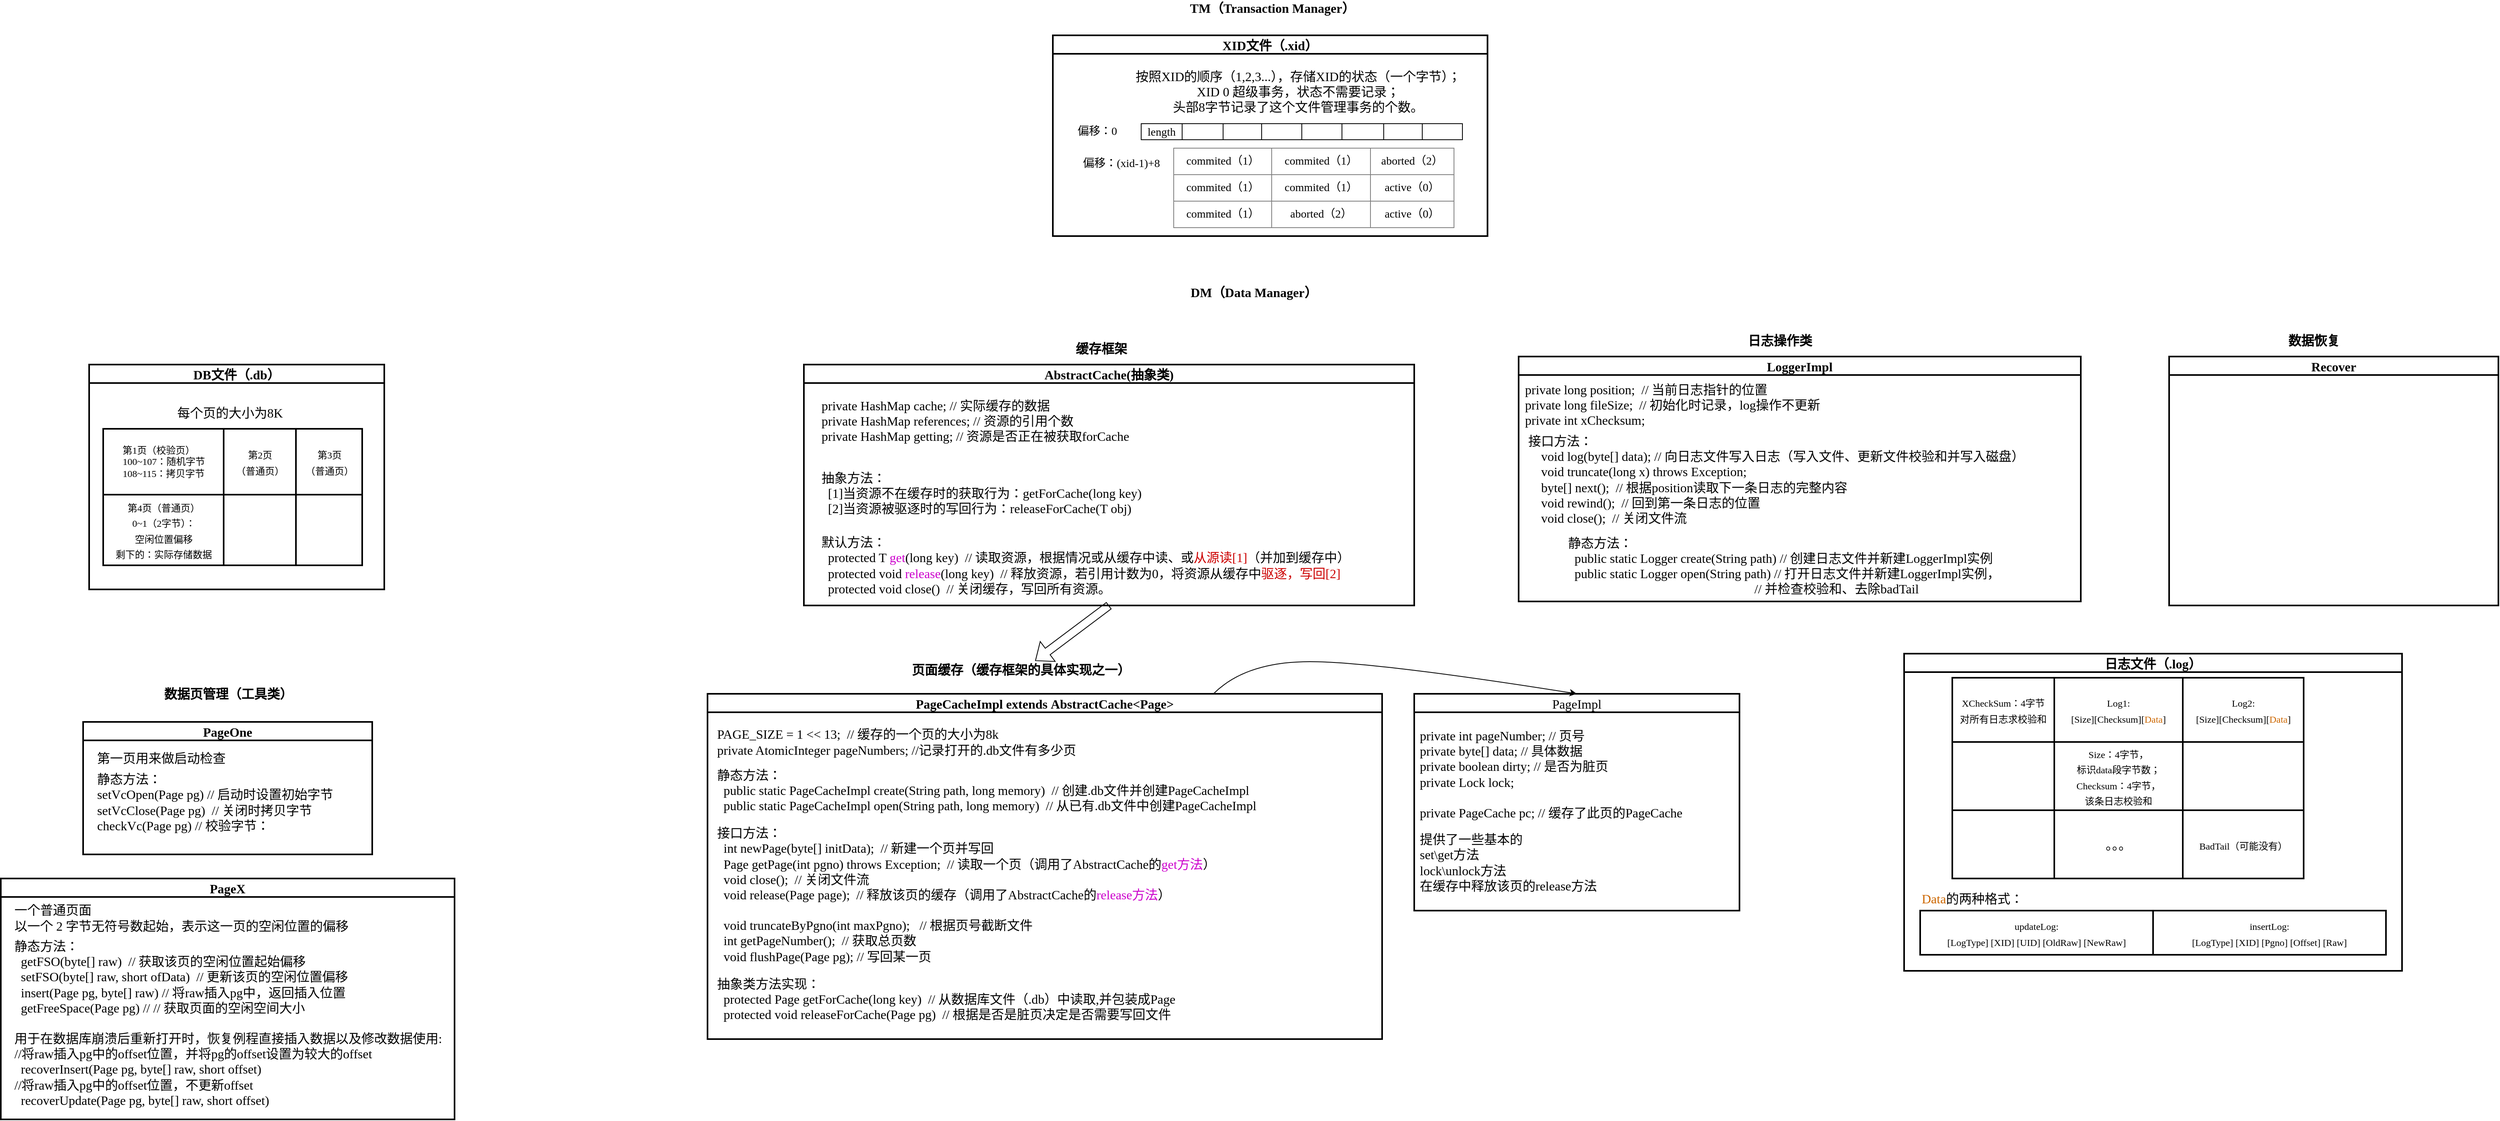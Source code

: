 <mxfile version="16.6.1" type="github">
  <diagram id="cRY_7gkTVNxFrMp_fR6s" name="第 1 页">
    <mxGraphModel dx="3076" dy="761" grid="1" gridSize="10" guides="1" tooltips="1" connect="1" arrows="1" fold="1" page="1" pageScale="1" pageWidth="827" pageHeight="1169" math="0" shadow="0">
      <root>
        <mxCell id="0" />
        <mxCell id="1" parent="0" />
        <mxCell id="aefCaqSCdMbnrOnTO0IQ-1" value="&lt;font style=&quot;font-size: 16px&quot; face=&quot;Verdana&quot;&gt;&lt;b&gt;TM（Transaction Manager）&lt;/b&gt;&lt;/font&gt;" style="text;html=1;align=center;verticalAlign=middle;resizable=0;points=[];autosize=1;strokeColor=none;fillColor=none;" vertex="1" parent="1">
          <mxGeometry x="-107" y="36" width="260" height="20" as="geometry" />
        </mxCell>
        <mxCell id="aefCaqSCdMbnrOnTO0IQ-2" value="XID文件（.xid）" style="swimlane;fontFamily=Verdana;fontSize=16;strokeWidth=2;" vertex="1" parent="1">
          <mxGeometry x="-250" y="80" width="541.25" height="250" as="geometry">
            <mxRectangle x="-170" y="120" width="160" height="23" as="alternateBounds" />
          </mxGeometry>
        </mxCell>
        <mxCell id="aefCaqSCdMbnrOnTO0IQ-4" value="&lt;table border=&quot;1&quot; width=&quot;100%&quot; style=&quot;width: 100% ; height: 100% ; border-collapse: collapse ; font-size: 14px&quot;&gt;&lt;tbody&gt;&lt;tr&gt;&lt;td align=&quot;center&quot;&gt;&lt;font style=&quot;font-size: 14px&quot;&gt;commited（1）&lt;/font&gt;&lt;/td&gt;&lt;td align=&quot;center&quot;&gt;&lt;font style=&quot;font-size: 14px&quot;&gt;commited&lt;/font&gt;（1）&lt;/td&gt;&lt;td align=&quot;center&quot;&gt;&lt;font style=&quot;font-size: 14px&quot;&gt;aborted&lt;/font&gt;（2）&lt;/td&gt;&lt;/tr&gt;&lt;tr&gt;&lt;td align=&quot;center&quot;&gt;commited（1）&lt;br&gt;&lt;/td&gt;&lt;td align=&quot;center&quot;&gt;commited（1）&lt;br&gt;&lt;/td&gt;&lt;td align=&quot;center&quot;&gt;&lt;font style=&quot;font-size: 14px&quot;&gt;active（0）&lt;/font&gt;&lt;/td&gt;&lt;/tr&gt;&lt;tr&gt;&lt;td align=&quot;center&quot;&gt;commited（1）&lt;br&gt;&lt;/td&gt;&lt;td align=&quot;center&quot;&gt;&lt;font style=&quot;font-size: 14px&quot;&gt;aborted（2）&lt;/font&gt;&lt;/td&gt;&lt;td align=&quot;center&quot;&gt;active（0）&lt;/td&gt;&lt;/tr&gt;&lt;/tbody&gt;&lt;/table&gt;" style="text;html=1;strokeColor=none;fillColor=none;overflow=fill;fontFamily=Verdana;fontSize=16;" vertex="1" parent="aefCaqSCdMbnrOnTO0IQ-2">
          <mxGeometry x="150" y="140" width="350" height="100" as="geometry" />
        </mxCell>
        <mxCell id="aefCaqSCdMbnrOnTO0IQ-3" value="按照XID的顺序（1,2,3...），存储XID的状态（一个字节）；&lt;br&gt;XID 0 超级事务，状态不需要记录；&lt;br&gt;头部8字节记录了这个文件管理事务的个数。" style="text;html=1;align=center;verticalAlign=middle;resizable=0;points=[];autosize=1;strokeColor=none;fillColor=none;fontSize=16;fontFamily=Verdana;" vertex="1" parent="aefCaqSCdMbnrOnTO0IQ-2">
          <mxGeometry x="75" y="40" width="460" height="60" as="geometry" />
        </mxCell>
        <mxCell id="aefCaqSCdMbnrOnTO0IQ-5" value="" style="shape=table;html=1;whiteSpace=wrap;startSize=0;container=1;collapsible=0;childLayout=tableLayout;fontFamily=Verdana;fontSize=14;" vertex="1" parent="aefCaqSCdMbnrOnTO0IQ-2">
          <mxGeometry x="110" y="110" width="400" height="20" as="geometry" />
        </mxCell>
        <mxCell id="aefCaqSCdMbnrOnTO0IQ-6" value="" style="shape=tableRow;horizontal=0;startSize=0;swimlaneHead=0;swimlaneBody=0;top=0;left=0;bottom=0;right=0;collapsible=0;dropTarget=0;fillColor=none;points=[[0,0.5],[1,0.5]];portConstraint=eastwest;fontFamily=Verdana;fontSize=14;" vertex="1" parent="aefCaqSCdMbnrOnTO0IQ-5">
          <mxGeometry width="400" height="20" as="geometry" />
        </mxCell>
        <mxCell id="aefCaqSCdMbnrOnTO0IQ-7" value="length" style="shape=partialRectangle;html=1;whiteSpace=wrap;connectable=0;fillColor=none;top=0;left=0;bottom=0;right=0;overflow=hidden;fontFamily=Verdana;fontSize=14;" vertex="1" parent="aefCaqSCdMbnrOnTO0IQ-6">
          <mxGeometry width="51" height="20" as="geometry">
            <mxRectangle width="51" height="20" as="alternateBounds" />
          </mxGeometry>
        </mxCell>
        <mxCell id="aefCaqSCdMbnrOnTO0IQ-18" style="shape=partialRectangle;html=1;whiteSpace=wrap;connectable=0;fillColor=none;top=0;left=0;bottom=0;right=0;overflow=hidden;fontFamily=Verdana;fontSize=14;" vertex="1" parent="aefCaqSCdMbnrOnTO0IQ-6">
          <mxGeometry x="51" width="51" height="20" as="geometry">
            <mxRectangle width="51" height="20" as="alternateBounds" />
          </mxGeometry>
        </mxCell>
        <mxCell id="aefCaqSCdMbnrOnTO0IQ-9" value="" style="shape=partialRectangle;html=1;whiteSpace=wrap;connectable=0;fillColor=none;top=0;left=0;bottom=0;right=0;overflow=hidden;fontFamily=Verdana;fontSize=14;" vertex="1" parent="aefCaqSCdMbnrOnTO0IQ-6">
          <mxGeometry x="102" width="48" height="20" as="geometry">
            <mxRectangle width="48" height="20" as="alternateBounds" />
          </mxGeometry>
        </mxCell>
        <mxCell id="aefCaqSCdMbnrOnTO0IQ-19" style="shape=partialRectangle;html=1;whiteSpace=wrap;connectable=0;fillColor=none;top=0;left=0;bottom=0;right=0;overflow=hidden;fontFamily=Verdana;fontSize=14;" vertex="1" parent="aefCaqSCdMbnrOnTO0IQ-6">
          <mxGeometry x="150" width="50" height="20" as="geometry">
            <mxRectangle width="50" height="20" as="alternateBounds" />
          </mxGeometry>
        </mxCell>
        <mxCell id="aefCaqSCdMbnrOnTO0IQ-20" style="shape=partialRectangle;html=1;whiteSpace=wrap;connectable=0;fillColor=none;top=0;left=0;bottom=0;right=0;overflow=hidden;fontFamily=Verdana;fontSize=14;" vertex="1" parent="aefCaqSCdMbnrOnTO0IQ-6">
          <mxGeometry x="200" width="50" height="20" as="geometry">
            <mxRectangle width="50" height="20" as="alternateBounds" />
          </mxGeometry>
        </mxCell>
        <mxCell id="aefCaqSCdMbnrOnTO0IQ-21" style="shape=partialRectangle;html=1;whiteSpace=wrap;connectable=0;fillColor=none;top=0;left=0;bottom=0;right=0;overflow=hidden;fontFamily=Verdana;fontSize=14;" vertex="1" parent="aefCaqSCdMbnrOnTO0IQ-6">
          <mxGeometry x="250" width="52" height="20" as="geometry">
            <mxRectangle width="52" height="20" as="alternateBounds" />
          </mxGeometry>
        </mxCell>
        <mxCell id="aefCaqSCdMbnrOnTO0IQ-22" style="shape=partialRectangle;html=1;whiteSpace=wrap;connectable=0;fillColor=none;top=0;left=0;bottom=0;right=0;overflow=hidden;fontFamily=Verdana;fontSize=14;" vertex="1" parent="aefCaqSCdMbnrOnTO0IQ-6">
          <mxGeometry x="302" width="48" height="20" as="geometry">
            <mxRectangle width="48" height="20" as="alternateBounds" />
          </mxGeometry>
        </mxCell>
        <mxCell id="aefCaqSCdMbnrOnTO0IQ-23" style="shape=partialRectangle;html=1;whiteSpace=wrap;connectable=0;fillColor=none;top=0;left=0;bottom=0;right=0;overflow=hidden;fontFamily=Verdana;fontSize=14;" vertex="1" parent="aefCaqSCdMbnrOnTO0IQ-6">
          <mxGeometry x="350" width="50" height="20" as="geometry">
            <mxRectangle width="50" height="20" as="alternateBounds" />
          </mxGeometry>
        </mxCell>
        <mxCell id="aefCaqSCdMbnrOnTO0IQ-24" value="偏移：(xid-1)+8" style="text;html=1;align=center;verticalAlign=middle;resizable=0;points=[];autosize=1;strokeColor=none;fillColor=none;fontSize=14;fontFamily=Verdana;" vertex="1" parent="aefCaqSCdMbnrOnTO0IQ-2">
          <mxGeometry x="20" y="150" width="130" height="20" as="geometry" />
        </mxCell>
        <mxCell id="aefCaqSCdMbnrOnTO0IQ-25" value="偏移：0" style="text;html=1;align=center;verticalAlign=middle;resizable=0;points=[];autosize=1;strokeColor=none;fillColor=none;fontSize=14;fontFamily=Verdana;" vertex="1" parent="aefCaqSCdMbnrOnTO0IQ-2">
          <mxGeometry x="20" y="110" width="70" height="20" as="geometry" />
        </mxCell>
        <mxCell id="aefCaqSCdMbnrOnTO0IQ-27" value="&lt;font style=&quot;font-size: 16px&quot; face=&quot;Verdana&quot;&gt;&lt;b&gt;DM（Data Manager）&lt;/b&gt;&lt;/font&gt;" style="text;html=1;align=center;verticalAlign=middle;resizable=0;points=[];autosize=1;strokeColor=none;fillColor=none;" vertex="1" parent="1">
          <mxGeometry x="-100" y="390" width="200" height="20" as="geometry" />
        </mxCell>
        <mxCell id="aefCaqSCdMbnrOnTO0IQ-28" value="&lt;font style=&quot;font-size: 16px&quot;&gt;&lt;b&gt;缓存框架&lt;/b&gt;&lt;/font&gt;" style="text;html=1;align=center;verticalAlign=middle;resizable=0;points=[];autosize=1;strokeColor=none;fillColor=none;fontSize=14;fontFamily=Verdana;" vertex="1" parent="1">
          <mxGeometry x="-230" y="460" width="80" height="20" as="geometry" />
        </mxCell>
        <mxCell id="aefCaqSCdMbnrOnTO0IQ-30" value="AbstractCache(抽象类)" style="swimlane;fontFamily=Verdana;fontSize=16;strokeWidth=2;align=center;" vertex="1" parent="1">
          <mxGeometry x="-560" y="490" width="760" height="300" as="geometry" />
        </mxCell>
        <mxCell id="aefCaqSCdMbnrOnTO0IQ-34" value="抽象方法：&lt;br&gt;&amp;nbsp; [1]当资源不在缓存时的获取行为：getForCache(long key)&lt;br&gt;&amp;nbsp; [2]当资源被驱逐时的写回行为：releaseForCache(T obj)" style="text;html=1;align=left;verticalAlign=middle;resizable=0;points=[];autosize=1;strokeColor=none;fillColor=none;fontSize=16;fontFamily=Verdana;" vertex="1" parent="aefCaqSCdMbnrOnTO0IQ-30">
          <mxGeometry x="20" y="130" width="460" height="60" as="geometry" />
        </mxCell>
        <mxCell id="aefCaqSCdMbnrOnTO0IQ-35" value="private HashMap cache;                     // 实际缓存的数据&lt;br&gt;private HashMap references;          // 资源的引用个数&lt;br&gt;private HashMap getting;             // 资源是否正在被获取forCache" style="text;html=1;align=left;verticalAlign=middle;resizable=0;points=[];autosize=1;strokeColor=none;fillColor=none;fontSize=16;fontFamily=Verdana;" vertex="1" parent="aefCaqSCdMbnrOnTO0IQ-30">
          <mxGeometry x="20" y="40" width="460" height="60" as="geometry" />
        </mxCell>
        <mxCell id="aefCaqSCdMbnrOnTO0IQ-36" value="默认方法：&lt;br&gt;&amp;nbsp; protected T &lt;font color=&quot;#cc00cc&quot;&gt;get&lt;/font&gt;(long key)&amp;nbsp; // 读取资源，根据情况或从缓存中读、或&lt;font color=&quot;#cc0000&quot;&gt;从源读[1]&lt;/font&gt;（并加到缓存中）&lt;br&gt;&amp;nbsp; protected void &lt;font color=&quot;#cc00cc&quot;&gt;release&lt;/font&gt;(long key)&amp;nbsp; // 释放资源，若引用计数为0，将资源从缓存中&lt;font color=&quot;#cc0000&quot;&gt;驱逐，写回[2]&lt;/font&gt;&lt;br&gt;&amp;nbsp; protected void close()&amp;nbsp; // 关闭缓存，写回所有资源。" style="text;html=1;align=left;verticalAlign=middle;resizable=0;points=[];autosize=1;strokeColor=none;fillColor=none;fontSize=16;fontFamily=Verdana;" vertex="1" parent="aefCaqSCdMbnrOnTO0IQ-30">
          <mxGeometry x="20" y="210" width="740" height="80" as="geometry" />
        </mxCell>
        <mxCell id="aefCaqSCdMbnrOnTO0IQ-37" value="&lt;font style=&quot;font-size: 16px&quot;&gt;&lt;b&gt;页面缓存（&lt;/b&gt;&lt;b&gt;缓存框架的具体实现之一&lt;/b&gt;&lt;b&gt;）&lt;/b&gt;&lt;/font&gt;" style="text;html=1;align=center;verticalAlign=middle;resizable=0;points=[];autosize=1;strokeColor=none;fillColor=none;fontSize=14;fontFamily=Verdana;" vertex="1" parent="1">
          <mxGeometry x="-435" y="860" width="290" height="20" as="geometry" />
        </mxCell>
        <mxCell id="aefCaqSCdMbnrOnTO0IQ-38" value="PageCacheImpl extends AbstractCache&lt;Page&gt;" style="swimlane;fontFamily=Verdana;fontSize=16;fontColor=#000000;strokeWidth=2;fontStyle=1" vertex="1" parent="1">
          <mxGeometry x="-680" y="900" width="840" height="430" as="geometry" />
        </mxCell>
        <mxCell id="aefCaqSCdMbnrOnTO0IQ-45" value="接口方法：&lt;br&gt;&amp;nbsp; int newPage(byte[] initData);&amp;nbsp; // 新建一个页并写回&lt;br&gt;&amp;nbsp; Page getPage(int pgno) throws Exception;&amp;nbsp; // 读取一个页（调用了AbstractCache的&lt;font color=&quot;#cc00cc&quot;&gt;get方法&lt;/font&gt;）&lt;br&gt;&amp;nbsp; void close();&amp;nbsp; // 关闭文件流&lt;br&gt;&amp;nbsp; void release(Page page);&amp;nbsp; // 释放该页的缓存（调用了AbstractCache的&lt;font color=&quot;#cc00cc&quot;&gt;release方法&lt;/font&gt;）&lt;br&gt; &lt;br&gt;&amp;nbsp; void truncateByPgno(int maxPgno);&amp;nbsp; &amp;nbsp;// 根据页号截断文件&lt;br&gt;&amp;nbsp; int getPageNumber();&amp;nbsp; // 获取总页数&lt;br&gt;&amp;nbsp; void flushPage(Page pg); // 写回某一页" style="text;html=1;align=left;verticalAlign=middle;resizable=0;points=[];autosize=1;strokeColor=none;fillColor=none;fontSize=16;fontFamily=Verdana;fontColor=#000000;" vertex="1" parent="aefCaqSCdMbnrOnTO0IQ-38">
          <mxGeometry x="10" y="160" width="750" height="180" as="geometry" />
        </mxCell>
        <mxCell id="aefCaqSCdMbnrOnTO0IQ-46" value="&lt;div&gt;&lt;span style=&quot;color: rgb(0 , 0 , 0)&quot;&gt;抽象类方法实现：&lt;/span&gt;&lt;/div&gt;&lt;font color=&quot;#000000&quot;&gt;&lt;div&gt;&lt;span&gt;&amp;nbsp; protected Page getForCache(long key)&amp;nbsp; // 从数据库文件（.db）中读取,并包装成Page&lt;/span&gt;&lt;/div&gt;&lt;div&gt;&lt;span&gt;&amp;nbsp; protected void releaseForCache(Page pg)&amp;nbsp; // 根据是否是脏页决定是否需要写回文件&lt;br&gt;&lt;/span&gt;&lt;/div&gt;&lt;/font&gt;" style="text;html=1;align=left;verticalAlign=middle;resizable=0;points=[];autosize=1;strokeColor=none;fillColor=none;fontSize=16;fontFamily=Verdana;fontColor=#CC00CC;" vertex="1" parent="aefCaqSCdMbnrOnTO0IQ-38">
          <mxGeometry x="10" y="350" width="680" height="60" as="geometry" />
        </mxCell>
        <mxCell id="aefCaqSCdMbnrOnTO0IQ-47" value="&lt;font style=&quot;font-size: 16px&quot;&gt;PAGE_SIZE = 1 &amp;lt;&amp;lt; 13;&amp;nbsp; // 缓存的一个页的大小为8k&lt;br&gt;private AtomicInteger pageNumbers; //记录打开的.db文件有多少页&lt;/font&gt;" style="text;html=1;align=left;verticalAlign=middle;resizable=0;points=[];autosize=1;strokeColor=none;fillColor=none;fontSize=16;fontFamily=Verdana;fontColor=#000000;" vertex="1" parent="aefCaqSCdMbnrOnTO0IQ-38">
          <mxGeometry x="10" y="40" width="540" height="40" as="geometry" />
        </mxCell>
        <mxCell id="aefCaqSCdMbnrOnTO0IQ-48" value="静态方法：&lt;br&gt;&amp;nbsp; public static PageCacheImpl create(String path, long memory)&amp;nbsp; // 创建.db文件并创建PageCacheImpl&lt;br&gt;&amp;nbsp; public static PageCacheImpl open(String path, long memory)&amp;nbsp; // 从已有.db文件中创建PageCacheImpl" style="text;html=1;align=left;verticalAlign=middle;resizable=0;points=[];autosize=1;strokeColor=none;fillColor=none;fontSize=16;fontFamily=Verdana;fontColor=#000000;" vertex="1" parent="aefCaqSCdMbnrOnTO0IQ-38">
          <mxGeometry x="10" y="90" width="830" height="60" as="geometry" />
        </mxCell>
        <mxCell id="aefCaqSCdMbnrOnTO0IQ-39" value="PageImpl" style="swimlane;fontFamily=Verdana;fontSize=16;fontColor=#000000;strokeWidth=2;fontStyle=0;spacing=2;" vertex="1" parent="1">
          <mxGeometry x="200" y="900" width="405" height="270" as="geometry">
            <mxRectangle x="200" y="900" width="110" height="30" as="alternateBounds" />
          </mxGeometry>
        </mxCell>
        <mxCell id="aefCaqSCdMbnrOnTO0IQ-40" value="    private int pageNumber; // 页号&lt;br&gt;    private byte[] data; // 具体数据&lt;br&gt;    private boolean dirty; // 是否为脏页&lt;br&gt;    private Lock lock;&amp;nbsp;&lt;br&gt; &lt;br&gt;    private PageCache pc; // 缓存了此页的PageCache" style="text;html=1;align=left;verticalAlign=middle;resizable=0;points=[];autosize=1;strokeColor=none;fillColor=none;fontSize=16;fontFamily=Verdana;fontColor=#000000;" vertex="1" parent="aefCaqSCdMbnrOnTO0IQ-39">
          <mxGeometry x="5" y="40" width="400" height="120" as="geometry" />
        </mxCell>
        <mxCell id="aefCaqSCdMbnrOnTO0IQ-41" value="提供了一些基本的&lt;br&gt;set\get方法&lt;br&gt;lock\unlock方法&lt;br&gt;在缓存中释放该页的release方法" style="text;html=1;align=left;verticalAlign=middle;resizable=0;points=[];autosize=1;strokeColor=none;fillColor=none;fontSize=16;fontFamily=Verdana;fontColor=#000000;" vertex="1" parent="aefCaqSCdMbnrOnTO0IQ-39">
          <mxGeometry x="5" y="170" width="250" height="80" as="geometry" />
        </mxCell>
        <mxCell id="aefCaqSCdMbnrOnTO0IQ-43" value="" style="curved=1;endArrow=classic;html=1;rounded=0;fontFamily=Verdana;fontSize=16;fontColor=#000000;exitX=0.75;exitY=0;exitDx=0;exitDy=0;entryX=0.5;entryY=0;entryDx=0;entryDy=0;" edge="1" parent="1" source="aefCaqSCdMbnrOnTO0IQ-38" target="aefCaqSCdMbnrOnTO0IQ-39">
          <mxGeometry width="50" height="50" relative="1" as="geometry">
            <mxPoint x="-260" y="1030" as="sourcePoint" />
            <mxPoint x="230" y="900" as="targetPoint" />
            <Array as="points">
              <mxPoint x="-10" y="860" />
              <mxPoint x="150" y="860" />
            </Array>
          </mxGeometry>
        </mxCell>
        <mxCell id="aefCaqSCdMbnrOnTO0IQ-44" value="" style="shape=flexArrow;endArrow=classic;html=1;rounded=0;fontFamily=Verdana;fontSize=16;fontColor=#000000;exitX=0.5;exitY=1;exitDx=0;exitDy=0;entryX=0.562;entryY=-0.05;entryDx=0;entryDy=0;entryPerimeter=0;" edge="1" parent="1" source="aefCaqSCdMbnrOnTO0IQ-30" target="aefCaqSCdMbnrOnTO0IQ-37">
          <mxGeometry width="50" height="50" relative="1" as="geometry">
            <mxPoint x="-160" y="830" as="sourcePoint" />
            <mxPoint x="-90" y="850" as="targetPoint" />
          </mxGeometry>
        </mxCell>
        <mxCell id="aefCaqSCdMbnrOnTO0IQ-49" value="&lt;span style=&quot;font-size: 16px&quot;&gt;&lt;b&gt;数据页管理（工具类）&lt;/b&gt;&lt;/span&gt;" style="text;html=1;align=center;verticalAlign=middle;resizable=0;points=[];autosize=1;strokeColor=none;fillColor=none;fontSize=14;fontFamily=Verdana;" vertex="1" parent="1">
          <mxGeometry x="-1367.5" y="890" width="180" height="20" as="geometry" />
        </mxCell>
        <mxCell id="aefCaqSCdMbnrOnTO0IQ-50" value="PageOne" style="swimlane;fontFamily=Verdana;fontSize=16;fontColor=#000000;strokeWidth=2;" vertex="1" parent="1">
          <mxGeometry x="-1457.5" y="935" width="360" height="165" as="geometry" />
        </mxCell>
        <mxCell id="aefCaqSCdMbnrOnTO0IQ-52" value="&lt;div&gt;&lt;span&gt;静态方法：&lt;/span&gt;&lt;/div&gt;setVcOpen(Page pg) // 启动时设置初始字节&lt;br&gt;setVcClose(Page pg)&amp;nbsp; //&amp;nbsp;关闭时拷贝字节&lt;br&gt;checkVc(Page pg) //&amp;nbsp;校验字节：" style="text;html=1;align=left;verticalAlign=middle;resizable=0;points=[];autosize=1;strokeColor=none;fillColor=none;fontSize=16;fontFamily=Verdana;fontColor=#000000;" vertex="1" parent="aefCaqSCdMbnrOnTO0IQ-50">
          <mxGeometry x="15" y="60" width="350" height="80" as="geometry" />
        </mxCell>
        <mxCell id="aefCaqSCdMbnrOnTO0IQ-53" value="第一页用来做启动检查" style="text;html=1;align=left;verticalAlign=middle;resizable=0;points=[];autosize=1;strokeColor=none;fillColor=none;fontSize=16;fontFamily=Verdana;fontColor=#000000;" vertex="1" parent="aefCaqSCdMbnrOnTO0IQ-50">
          <mxGeometry x="15" y="35" width="180" height="20" as="geometry" />
        </mxCell>
        <mxCell id="aefCaqSCdMbnrOnTO0IQ-51" value="PageX" style="swimlane;fontFamily=Verdana;fontSize=16;fontColor=#000000;strokeWidth=2;" vertex="1" parent="1">
          <mxGeometry x="-1560" y="1130" width="565" height="300" as="geometry" />
        </mxCell>
        <mxCell id="aefCaqSCdMbnrOnTO0IQ-54" value="一个普通页面&lt;br&gt;以一个 2 字节无符号数起始，表示这一页的空闲位置的偏移" style="text;html=1;align=left;verticalAlign=middle;resizable=0;points=[];autosize=1;strokeColor=none;fillColor=none;fontSize=16;fontFamily=Verdana;fontColor=#000000;" vertex="1" parent="aefCaqSCdMbnrOnTO0IQ-51">
          <mxGeometry x="15" y="29" width="440" height="40" as="geometry" />
        </mxCell>
        <mxCell id="aefCaqSCdMbnrOnTO0IQ-55" value="静态方法：&lt;br&gt;&amp;nbsp; getFSO(byte[] raw)&amp;nbsp; // 获取该页的空闲位置起始偏移&lt;br&gt;&amp;nbsp; setFSO(byte[] raw, short ofData)&amp;nbsp; // 更新该页的空闲位置偏移&lt;br&gt;&amp;nbsp; insert(Page pg, byte[] raw)&amp;nbsp;// 将raw插入pg中，返回插入位置&lt;br&gt;&amp;nbsp; getFreeSpace(Page pg) //&amp;nbsp;// 获取页面的空闲空间大小&lt;br&gt;&lt;br&gt;用于在数据库崩溃后重新打开时，恢复例程直接插入数据以及修改数据使用:&lt;br&gt;//将raw插入pg中的offset位置，并将pg的offset设置为较大的offset&lt;br&gt;&amp;nbsp; recoverInsert(Page pg, byte[] raw, short offset)&amp;nbsp;&lt;br&gt;//将raw插入pg中的offset位置，不更新offset&lt;br&gt;&amp;nbsp; recoverUpdate(Page pg, byte[] raw, short offset)" style="text;html=1;align=left;verticalAlign=middle;resizable=0;points=[];autosize=1;strokeColor=none;fillColor=none;fontSize=16;fontFamily=Verdana;fontColor=#000000;" vertex="1" parent="aefCaqSCdMbnrOnTO0IQ-51">
          <mxGeometry x="15" y="75" width="550" height="210" as="geometry" />
        </mxCell>
        <mxCell id="aefCaqSCdMbnrOnTO0IQ-56" value="DB文件（.db）" style="swimlane;fontFamily=Verdana;fontSize=16;fontColor=#000000;strokeWidth=2;" vertex="1" parent="1">
          <mxGeometry x="-1450" y="490" width="367.5" height="280" as="geometry" />
        </mxCell>
        <mxCell id="aefCaqSCdMbnrOnTO0IQ-57" value="" style="shape=table;html=1;whiteSpace=wrap;startSize=0;container=1;collapsible=0;childLayout=tableLayout;fontFamily=Verdana;fontSize=16;fontColor=#000000;strokeWidth=2;" vertex="1" parent="aefCaqSCdMbnrOnTO0IQ-56">
          <mxGeometry x="17.5" y="80" width="322.5" height="170" as="geometry" />
        </mxCell>
        <mxCell id="aefCaqSCdMbnrOnTO0IQ-58" value="" style="shape=tableRow;horizontal=0;startSize=0;swimlaneHead=0;swimlaneBody=0;top=0;left=0;bottom=0;right=0;collapsible=0;dropTarget=0;fillColor=none;points=[[0,0.5],[1,0.5]];portConstraint=eastwest;fontFamily=Verdana;fontSize=16;fontColor=#000000;strokeWidth=2;" vertex="1" parent="aefCaqSCdMbnrOnTO0IQ-57">
          <mxGeometry width="322.5" height="82" as="geometry" />
        </mxCell>
        <mxCell id="aefCaqSCdMbnrOnTO0IQ-59" value="&lt;div style=&quot;text-align: left ; font-size: 12px&quot;&gt;&lt;span&gt;第1页（校验页）&lt;/span&gt;&lt;span&gt;&lt;br&gt;&lt;/span&gt;&lt;/div&gt;&lt;div style=&quot;text-align: left ; font-size: 12px&quot;&gt;&lt;span&gt;100~107：随机字节&lt;/span&gt;&lt;br&gt;&lt;/div&gt;&lt;div style=&quot;text-align: left ; font-size: 12px&quot;&gt;&lt;span&gt;108~115：拷贝字节&lt;/span&gt;&lt;/div&gt;" style="shape=partialRectangle;html=1;whiteSpace=wrap;connectable=0;fillColor=none;top=0;left=0;bottom=0;right=0;overflow=hidden;fontFamily=Verdana;fontSize=16;fontColor=#000000;strokeWidth=2;" vertex="1" parent="aefCaqSCdMbnrOnTO0IQ-58">
          <mxGeometry width="150" height="82" as="geometry">
            <mxRectangle width="150" height="82" as="alternateBounds" />
          </mxGeometry>
        </mxCell>
        <mxCell id="aefCaqSCdMbnrOnTO0IQ-60" value="&lt;span style=&quot;font-size: 12px ; text-align: left&quot;&gt;第2页&lt;br&gt;（普通页）&lt;/span&gt;" style="shape=partialRectangle;html=1;whiteSpace=wrap;connectable=0;fillColor=none;top=0;left=0;bottom=0;right=0;overflow=hidden;fontFamily=Verdana;fontSize=16;fontColor=#000000;strokeWidth=2;" vertex="1" parent="aefCaqSCdMbnrOnTO0IQ-58">
          <mxGeometry x="150" width="90" height="82" as="geometry">
            <mxRectangle width="90" height="82" as="alternateBounds" />
          </mxGeometry>
        </mxCell>
        <mxCell id="aefCaqSCdMbnrOnTO0IQ-61" value="&lt;span style=&quot;font-size: 12px ; text-align: left&quot;&gt;第3页&lt;br&gt;（普通页）&lt;/span&gt;" style="shape=partialRectangle;html=1;whiteSpace=wrap;connectable=0;fillColor=none;top=0;left=0;bottom=0;right=0;overflow=hidden;fontFamily=Verdana;fontSize=16;fontColor=#000000;strokeWidth=2;" vertex="1" parent="aefCaqSCdMbnrOnTO0IQ-58">
          <mxGeometry x="240" width="83" height="82" as="geometry">
            <mxRectangle width="83" height="82" as="alternateBounds" />
          </mxGeometry>
        </mxCell>
        <mxCell id="aefCaqSCdMbnrOnTO0IQ-62" value="" style="shape=tableRow;horizontal=0;startSize=0;swimlaneHead=0;swimlaneBody=0;top=0;left=0;bottom=0;right=0;collapsible=0;dropTarget=0;fillColor=none;points=[[0,0.5],[1,0.5]];portConstraint=eastwest;fontFamily=Verdana;fontSize=16;fontColor=#000000;strokeWidth=2;" vertex="1" parent="aefCaqSCdMbnrOnTO0IQ-57">
          <mxGeometry y="82" width="322.5" height="88" as="geometry" />
        </mxCell>
        <mxCell id="aefCaqSCdMbnrOnTO0IQ-63" value="&lt;span style=&quot;font-size: 12px ; text-align: left&quot;&gt;第4页（普通页）&lt;/span&gt;&lt;span style=&quot;font-size: 12px&quot;&gt;&lt;br&gt;0~1（2字节）：&lt;br&gt;空闲位置偏移&lt;br&gt;剩下的：实际存储数据&lt;br&gt;&lt;/span&gt;" style="shape=partialRectangle;html=1;whiteSpace=wrap;connectable=0;fillColor=none;top=0;left=0;bottom=0;right=0;overflow=hidden;fontFamily=Verdana;fontSize=16;fontColor=#000000;strokeWidth=2;align=center;" vertex="1" parent="aefCaqSCdMbnrOnTO0IQ-62">
          <mxGeometry width="150" height="88" as="geometry">
            <mxRectangle width="150" height="88" as="alternateBounds" />
          </mxGeometry>
        </mxCell>
        <mxCell id="aefCaqSCdMbnrOnTO0IQ-64" value="" style="shape=partialRectangle;html=1;whiteSpace=wrap;connectable=0;fillColor=none;top=0;left=0;bottom=0;right=0;overflow=hidden;fontFamily=Verdana;fontSize=16;fontColor=#000000;strokeWidth=2;" vertex="1" parent="aefCaqSCdMbnrOnTO0IQ-62">
          <mxGeometry x="150" width="90" height="88" as="geometry">
            <mxRectangle width="90" height="88" as="alternateBounds" />
          </mxGeometry>
        </mxCell>
        <mxCell id="aefCaqSCdMbnrOnTO0IQ-65" value="" style="shape=partialRectangle;html=1;whiteSpace=wrap;connectable=0;fillColor=none;top=0;left=0;bottom=0;right=0;overflow=hidden;fontFamily=Verdana;fontSize=16;fontColor=#000000;strokeWidth=2;" vertex="1" parent="aefCaqSCdMbnrOnTO0IQ-62">
          <mxGeometry x="240" width="83" height="88" as="geometry">
            <mxRectangle width="83" height="88" as="alternateBounds" />
          </mxGeometry>
        </mxCell>
        <mxCell id="aefCaqSCdMbnrOnTO0IQ-70" value="每个页的大小为8K" style="text;html=1;align=center;verticalAlign=middle;resizable=0;points=[];autosize=1;strokeColor=none;fillColor=none;fontSize=16;fontFamily=Verdana;fontColor=#000000;" vertex="1" parent="aefCaqSCdMbnrOnTO0IQ-56">
          <mxGeometry x="100" y="50" width="150" height="20" as="geometry" />
        </mxCell>
        <mxCell id="aefCaqSCdMbnrOnTO0IQ-75" value="日志文件（.log）" style="swimlane;fontFamily=Verdana;fontSize=16;fontColor=#000000;strokeWidth=2;" vertex="1" parent="1">
          <mxGeometry x="810" y="850" width="620" height="395" as="geometry" />
        </mxCell>
        <mxCell id="aefCaqSCdMbnrOnTO0IQ-76" value="" style="shape=table;html=1;whiteSpace=wrap;startSize=0;container=1;collapsible=0;childLayout=tableLayout;fontFamily=Verdana;fontSize=16;fontColor=#000000;strokeWidth=2;" vertex="1" parent="aefCaqSCdMbnrOnTO0IQ-75">
          <mxGeometry x="60" y="30" width="437.5" height="250" as="geometry" />
        </mxCell>
        <mxCell id="aefCaqSCdMbnrOnTO0IQ-77" value="" style="shape=tableRow;horizontal=0;startSize=0;swimlaneHead=0;swimlaneBody=0;top=0;left=0;bottom=0;right=0;collapsible=0;dropTarget=0;fillColor=none;points=[[0,0.5],[1,0.5]];portConstraint=eastwest;fontFamily=Verdana;fontSize=16;fontColor=#000000;strokeWidth=2;" vertex="1" parent="aefCaqSCdMbnrOnTO0IQ-76">
          <mxGeometry width="437.5" height="80" as="geometry" />
        </mxCell>
        <mxCell id="aefCaqSCdMbnrOnTO0IQ-78" value="&lt;font style=&quot;font-size: 12px&quot;&gt;XCheckSum：4字节&lt;br&gt;对所有日志求校验和&lt;/font&gt;" style="shape=partialRectangle;html=1;whiteSpace=wrap;connectable=0;fillColor=none;top=0;left=0;bottom=0;right=0;overflow=hidden;fontFamily=Verdana;fontSize=16;fontColor=#000000;strokeWidth=2;" vertex="1" parent="aefCaqSCdMbnrOnTO0IQ-77">
          <mxGeometry width="127" height="80" as="geometry">
            <mxRectangle width="127" height="80" as="alternateBounds" />
          </mxGeometry>
        </mxCell>
        <mxCell id="aefCaqSCdMbnrOnTO0IQ-79" value="&lt;font style=&quot;font-size: 12px&quot;&gt;Log1:&lt;br&gt;[Size][Checksum][&lt;font color=&quot;#cc6600&quot;&gt;Data&lt;/font&gt;]&lt;/font&gt;" style="shape=partialRectangle;html=1;whiteSpace=wrap;connectable=0;fillColor=none;top=0;left=0;bottom=0;right=0;overflow=hidden;fontFamily=Verdana;fontSize=16;fontColor=#000000;strokeWidth=2;" vertex="1" parent="aefCaqSCdMbnrOnTO0IQ-77">
          <mxGeometry x="127" width="160" height="80" as="geometry">
            <mxRectangle width="160" height="80" as="alternateBounds" />
          </mxGeometry>
        </mxCell>
        <mxCell id="aefCaqSCdMbnrOnTO0IQ-80" value="&lt;span style=&quot;font-size: 12px&quot;&gt;Log2:&lt;/span&gt;&lt;br style=&quot;font-size: 12px&quot;&gt;&lt;span style=&quot;font-size: 12px&quot;&gt;[Size][Checksum][&lt;font color=&quot;#cc6600&quot;&gt;Data&lt;/font&gt;]&lt;/span&gt;" style="shape=partialRectangle;html=1;whiteSpace=wrap;connectable=0;fillColor=none;top=0;left=0;bottom=0;right=0;overflow=hidden;fontFamily=Verdana;fontSize=16;fontColor=#000000;strokeWidth=2;" vertex="1" parent="aefCaqSCdMbnrOnTO0IQ-77">
          <mxGeometry x="287" width="151" height="80" as="geometry">
            <mxRectangle width="151" height="80" as="alternateBounds" />
          </mxGeometry>
        </mxCell>
        <mxCell id="aefCaqSCdMbnrOnTO0IQ-81" value="" style="shape=tableRow;horizontal=0;startSize=0;swimlaneHead=0;swimlaneBody=0;top=0;left=0;bottom=0;right=0;collapsible=0;dropTarget=0;fillColor=none;points=[[0,0.5],[1,0.5]];portConstraint=eastwest;fontFamily=Verdana;fontSize=16;fontColor=#000000;strokeWidth=2;" vertex="1" parent="aefCaqSCdMbnrOnTO0IQ-76">
          <mxGeometry y="80" width="437.5" height="85" as="geometry" />
        </mxCell>
        <mxCell id="aefCaqSCdMbnrOnTO0IQ-82" value="" style="shape=partialRectangle;html=1;whiteSpace=wrap;connectable=0;fillColor=none;top=0;left=0;bottom=0;right=0;overflow=hidden;fontFamily=Verdana;fontSize=16;fontColor=#000000;strokeWidth=2;" vertex="1" parent="aefCaqSCdMbnrOnTO0IQ-81">
          <mxGeometry width="127" height="85" as="geometry">
            <mxRectangle width="127" height="85" as="alternateBounds" />
          </mxGeometry>
        </mxCell>
        <mxCell id="aefCaqSCdMbnrOnTO0IQ-83" value="&lt;font style=&quot;font-size: 12px&quot;&gt;Size：4字节，&lt;br&gt;标识data段字节数；&lt;br&gt;Checksum：4字节，&lt;br&gt;该条日志校验和&lt;/font&gt;" style="shape=partialRectangle;html=1;whiteSpace=wrap;connectable=0;fillColor=none;top=0;left=0;bottom=0;right=0;overflow=hidden;fontFamily=Verdana;fontSize=16;fontColor=#000000;strokeWidth=2;" vertex="1" parent="aefCaqSCdMbnrOnTO0IQ-81">
          <mxGeometry x="127" width="160" height="85" as="geometry">
            <mxRectangle width="160" height="85" as="alternateBounds" />
          </mxGeometry>
        </mxCell>
        <mxCell id="aefCaqSCdMbnrOnTO0IQ-84" value="" style="shape=partialRectangle;html=1;whiteSpace=wrap;connectable=0;fillColor=none;top=0;left=0;bottom=0;right=0;overflow=hidden;fontFamily=Verdana;fontSize=16;fontColor=#000000;strokeWidth=2;" vertex="1" parent="aefCaqSCdMbnrOnTO0IQ-81">
          <mxGeometry x="287" width="151" height="85" as="geometry">
            <mxRectangle width="151" height="85" as="alternateBounds" />
          </mxGeometry>
        </mxCell>
        <mxCell id="aefCaqSCdMbnrOnTO0IQ-85" value="" style="shape=tableRow;horizontal=0;startSize=0;swimlaneHead=0;swimlaneBody=0;top=0;left=0;bottom=0;right=0;collapsible=0;dropTarget=0;fillColor=none;points=[[0,0.5],[1,0.5]];portConstraint=eastwest;fontFamily=Verdana;fontSize=16;fontColor=#000000;strokeWidth=2;" vertex="1" parent="aefCaqSCdMbnrOnTO0IQ-76">
          <mxGeometry y="165" width="437.5" height="85" as="geometry" />
        </mxCell>
        <mxCell id="aefCaqSCdMbnrOnTO0IQ-86" value="" style="shape=partialRectangle;html=1;whiteSpace=wrap;connectable=0;fillColor=none;top=0;left=0;bottom=0;right=0;overflow=hidden;fontFamily=Verdana;fontSize=16;fontColor=#000000;strokeWidth=2;" vertex="1" parent="aefCaqSCdMbnrOnTO0IQ-85">
          <mxGeometry width="127" height="85" as="geometry">
            <mxRectangle width="127" height="85" as="alternateBounds" />
          </mxGeometry>
        </mxCell>
        <mxCell id="aefCaqSCdMbnrOnTO0IQ-87" value="。。。" style="shape=partialRectangle;html=1;whiteSpace=wrap;connectable=0;fillColor=none;top=0;left=0;bottom=0;right=0;overflow=hidden;fontFamily=Verdana;fontSize=16;fontColor=#000000;strokeWidth=2;" vertex="1" parent="aefCaqSCdMbnrOnTO0IQ-85">
          <mxGeometry x="127" width="160" height="85" as="geometry">
            <mxRectangle width="160" height="85" as="alternateBounds" />
          </mxGeometry>
        </mxCell>
        <mxCell id="aefCaqSCdMbnrOnTO0IQ-88" value="&lt;font style=&quot;font-size: 12px&quot;&gt;BadTail（可能没有）&lt;/font&gt;" style="shape=partialRectangle;html=1;whiteSpace=wrap;connectable=0;fillColor=none;top=0;left=0;bottom=0;right=0;overflow=hidden;pointerEvents=1;fontFamily=Verdana;fontSize=16;fontColor=#000000;strokeWidth=2;" vertex="1" parent="aefCaqSCdMbnrOnTO0IQ-85">
          <mxGeometry x="287" width="151" height="85" as="geometry">
            <mxRectangle width="151" height="85" as="alternateBounds" />
          </mxGeometry>
        </mxCell>
        <mxCell id="aefCaqSCdMbnrOnTO0IQ-96" value="" style="shape=table;html=1;whiteSpace=wrap;startSize=0;container=1;collapsible=0;childLayout=tableLayout;fontFamily=Verdana;fontSize=16;fontColor=#000000;strokeWidth=2;" vertex="1" parent="aefCaqSCdMbnrOnTO0IQ-75">
          <mxGeometry x="20" y="320" width="580" height="55" as="geometry" />
        </mxCell>
        <mxCell id="aefCaqSCdMbnrOnTO0IQ-97" value="" style="shape=tableRow;horizontal=0;startSize=0;swimlaneHead=0;swimlaneBody=0;top=0;left=0;bottom=0;right=0;collapsible=0;dropTarget=0;fillColor=none;points=[[0,0.5],[1,0.5]];portConstraint=eastwest;fontFamily=Verdana;fontSize=16;fontColor=#000000;strokeWidth=2;" vertex="1" parent="aefCaqSCdMbnrOnTO0IQ-96">
          <mxGeometry width="580" height="55" as="geometry" />
        </mxCell>
        <mxCell id="aefCaqSCdMbnrOnTO0IQ-98" value="&lt;font style=&quot;font-size: 12px&quot;&gt;updateLog:&lt;br&gt;[LogType] [XID] [UID] [OldRaw] [NewRaw]&lt;/font&gt;" style="shape=partialRectangle;html=1;whiteSpace=wrap;connectable=0;fillColor=none;top=0;left=0;bottom=0;right=0;overflow=hidden;fontFamily=Verdana;fontSize=16;fontColor=#000000;strokeWidth=2;" vertex="1" parent="aefCaqSCdMbnrOnTO0IQ-97">
          <mxGeometry width="290" height="55" as="geometry">
            <mxRectangle width="290" height="55" as="alternateBounds" />
          </mxGeometry>
        </mxCell>
        <mxCell id="aefCaqSCdMbnrOnTO0IQ-99" value="&lt;font style=&quot;font-size: 12px&quot;&gt;&lt;span&gt;insertLog:&lt;/span&gt;&lt;br&gt;&lt;span&gt;[LogType] [XID] [Pgno] [Offset] [Raw]&lt;/span&gt;&lt;/font&gt;" style="shape=partialRectangle;html=1;whiteSpace=wrap;connectable=0;fillColor=none;top=0;left=0;bottom=0;right=0;overflow=hidden;fontFamily=Verdana;fontSize=16;fontColor=#000000;strokeWidth=2;" vertex="1" parent="aefCaqSCdMbnrOnTO0IQ-97">
          <mxGeometry x="290" width="290" height="55" as="geometry">
            <mxRectangle width="290" height="55" as="alternateBounds" />
          </mxGeometry>
        </mxCell>
        <mxCell id="aefCaqSCdMbnrOnTO0IQ-112" value="&lt;font style=&quot;font-size: 16px&quot;&gt;&lt;font color=&quot;#cc6600&quot;&gt;Data&lt;/font&gt;的两种格式：&lt;/font&gt;" style="text;html=1;align=left;verticalAlign=middle;resizable=0;points=[];autosize=1;strokeColor=none;fillColor=none;fontSize=12;fontFamily=Verdana;fontColor=#000000;" vertex="1" parent="aefCaqSCdMbnrOnTO0IQ-75">
          <mxGeometry x="20" y="295" width="150" height="20" as="geometry" />
        </mxCell>
        <mxCell id="aefCaqSCdMbnrOnTO0IQ-89" value="LoggerImpl" style="swimlane;fontFamily=Verdana;fontSize=16;fontColor=#000000;strokeWidth=2;" vertex="1" parent="1">
          <mxGeometry x="330" y="480" width="700" height="305" as="geometry" />
        </mxCell>
        <mxCell id="aefCaqSCdMbnrOnTO0IQ-90" value="接口方法：&lt;br&gt;&lt;div&gt;&amp;nbsp; &amp;nbsp; void log(byte[] data); // 向日志文件写入日志（写入文件、更新文件校验和并写入磁盘）&lt;/div&gt;&lt;div&gt;&amp;nbsp; &amp;nbsp; void truncate(long x) throws Exception;&lt;/div&gt;&lt;div&gt;&amp;nbsp; &amp;nbsp; byte[] next();&amp;nbsp; // 根据position读取下一条日志的完整内容&lt;/div&gt;&lt;div&gt;&amp;nbsp; &amp;nbsp; void rewind();&amp;nbsp; // 回到第一条日志的位置&lt;/div&gt;&lt;div&gt;&amp;nbsp; &amp;nbsp; void close();&amp;nbsp; // 关闭文件流&lt;/div&gt;" style="text;html=1;align=left;verticalAlign=middle;resizable=0;points=[];autosize=1;strokeColor=none;fillColor=none;fontSize=16;fontFamily=Verdana;fontColor=#000000;" vertex="1" parent="aefCaqSCdMbnrOnTO0IQ-89">
          <mxGeometry x="10" y="92.5" width="690" height="120" as="geometry" />
        </mxCell>
        <mxCell id="aefCaqSCdMbnrOnTO0IQ-91" value="&lt;div style=&quot;text-align: left&quot;&gt;&lt;span&gt;静态方法：&lt;/span&gt;&lt;/div&gt;&lt;div style=&quot;text-align: left&quot;&gt;&lt;span&gt;&amp;nbsp; public static Logger create(String path) // 创建日志文件并新建LoggerImpl实例&amp;nbsp;&lt;br&gt;&lt;/span&gt;&lt;/div&gt;&lt;div style=&quot;text-align: left&quot;&gt;&lt;span&gt;&amp;nbsp; public static Logger open(String path) // 打开日志文件并新建LoggerImpl实例，&lt;br&gt;&lt;/span&gt;&lt;/div&gt;&lt;div style=&quot;text-align: left&quot;&gt;&lt;span&gt;&amp;nbsp; &amp;nbsp; &amp;nbsp; &amp;nbsp; &amp;nbsp; &amp;nbsp; &amp;nbsp; &amp;nbsp; &amp;nbsp; &amp;nbsp; &amp;nbsp; &amp;nbsp; &amp;nbsp; &amp;nbsp; &amp;nbsp; &amp;nbsp; &amp;nbsp; &amp;nbsp; &amp;nbsp; &amp;nbsp; &amp;nbsp; &amp;nbsp; &amp;nbsp; &amp;nbsp; &amp;nbsp; &amp;nbsp; &amp;nbsp; &amp;nbsp; &amp;nbsp; // 并检查校验和、去除badTail&lt;/span&gt;&lt;/div&gt;&lt;div style=&quot;text-align: left&quot;&gt;&lt;span&gt;&lt;br&gt;&lt;/span&gt;&lt;/div&gt;" style="text;html=1;align=center;verticalAlign=middle;resizable=0;points=[];autosize=1;strokeColor=none;fillColor=none;fontSize=16;fontFamily=Verdana;fontColor=#000000;" vertex="1" parent="aefCaqSCdMbnrOnTO0IQ-89">
          <mxGeometry x="10" y="220" width="640" height="100" as="geometry" />
        </mxCell>
        <mxCell id="aefCaqSCdMbnrOnTO0IQ-95" value="&lt;div&gt;&amp;nbsp; &amp;nbsp; private long position;&amp;nbsp; // 当前日志指针的位置&lt;/div&gt;&lt;div&gt;&amp;nbsp; &amp;nbsp; private long fileSize;&amp;nbsp; // 初始化时记录，log操作不更新&lt;/div&gt;&lt;div&gt;&amp;nbsp; &amp;nbsp; private int xChecksum;&amp;nbsp;&lt;/div&gt;" style="text;html=1;align=left;verticalAlign=middle;resizable=0;points=[];autosize=1;strokeColor=none;fillColor=none;fontSize=16;fontFamily=Verdana;fontColor=#000000;" vertex="1" parent="aefCaqSCdMbnrOnTO0IQ-89">
          <mxGeometry x="-10" y="30" width="450" height="60" as="geometry" />
        </mxCell>
        <mxCell id="aefCaqSCdMbnrOnTO0IQ-94" value="&lt;font style=&quot;font-size: 16px&quot;&gt;&lt;b&gt;日志操作类&lt;/b&gt;&lt;/font&gt;" style="text;html=1;align=center;verticalAlign=middle;resizable=0;points=[];autosize=1;strokeColor=none;fillColor=none;fontSize=14;fontFamily=Verdana;" vertex="1" parent="1">
          <mxGeometry x="605" y="450" width="100" height="20" as="geometry" />
        </mxCell>
        <mxCell id="aefCaqSCdMbnrOnTO0IQ-113" value="Recover" style="swimlane;fontFamily=Verdana;fontSize=16;fontColor=#000000;strokeWidth=2;" vertex="1" parent="1">
          <mxGeometry x="1140" y="480" width="410" height="310" as="geometry" />
        </mxCell>
        <mxCell id="aefCaqSCdMbnrOnTO0IQ-114" value="&lt;span style=&quot;font-size: 16px&quot;&gt;&lt;b&gt;数据恢复&lt;/b&gt;&lt;/span&gt;" style="text;html=1;align=center;verticalAlign=middle;resizable=0;points=[];autosize=1;strokeColor=none;fillColor=none;fontSize=14;fontFamily=Verdana;" vertex="1" parent="1">
          <mxGeometry x="1280" y="450" width="80" height="20" as="geometry" />
        </mxCell>
      </root>
    </mxGraphModel>
  </diagram>
</mxfile>
